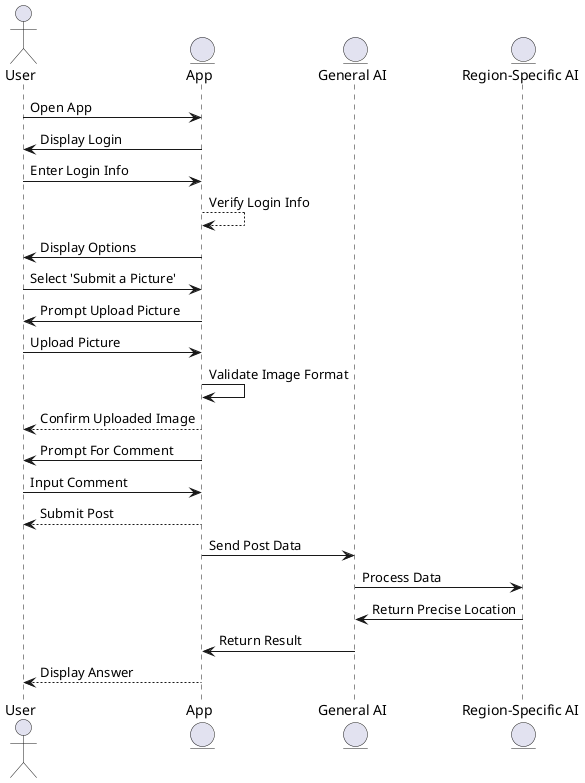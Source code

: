 @startuml sequence3
actor User
entity App
entity "General AI" as AI
entity "Region-Specific AI" as RegionAI

User -> App : Open App
App -> User : Display Login
User -> App : Enter Login Info
App --> App : Verify Login Info
App -> User : Display Options
User -> App : Select 'Submit a Picture'
App -> User : Prompt Upload Picture
User -> App : Upload Picture
App -> App : Validate Image Format
App --> User : Confirm Uploaded Image
App -> User : Prompt For Comment
User -> App : Input Comment
App --> User : Submit Post
App -> AI : Send Post Data
AI -> RegionAI : Process Data
RegionAI -> AI : Return Precise Location
AI -> App : Return Result
App --> User : Display Answer

@enduml
